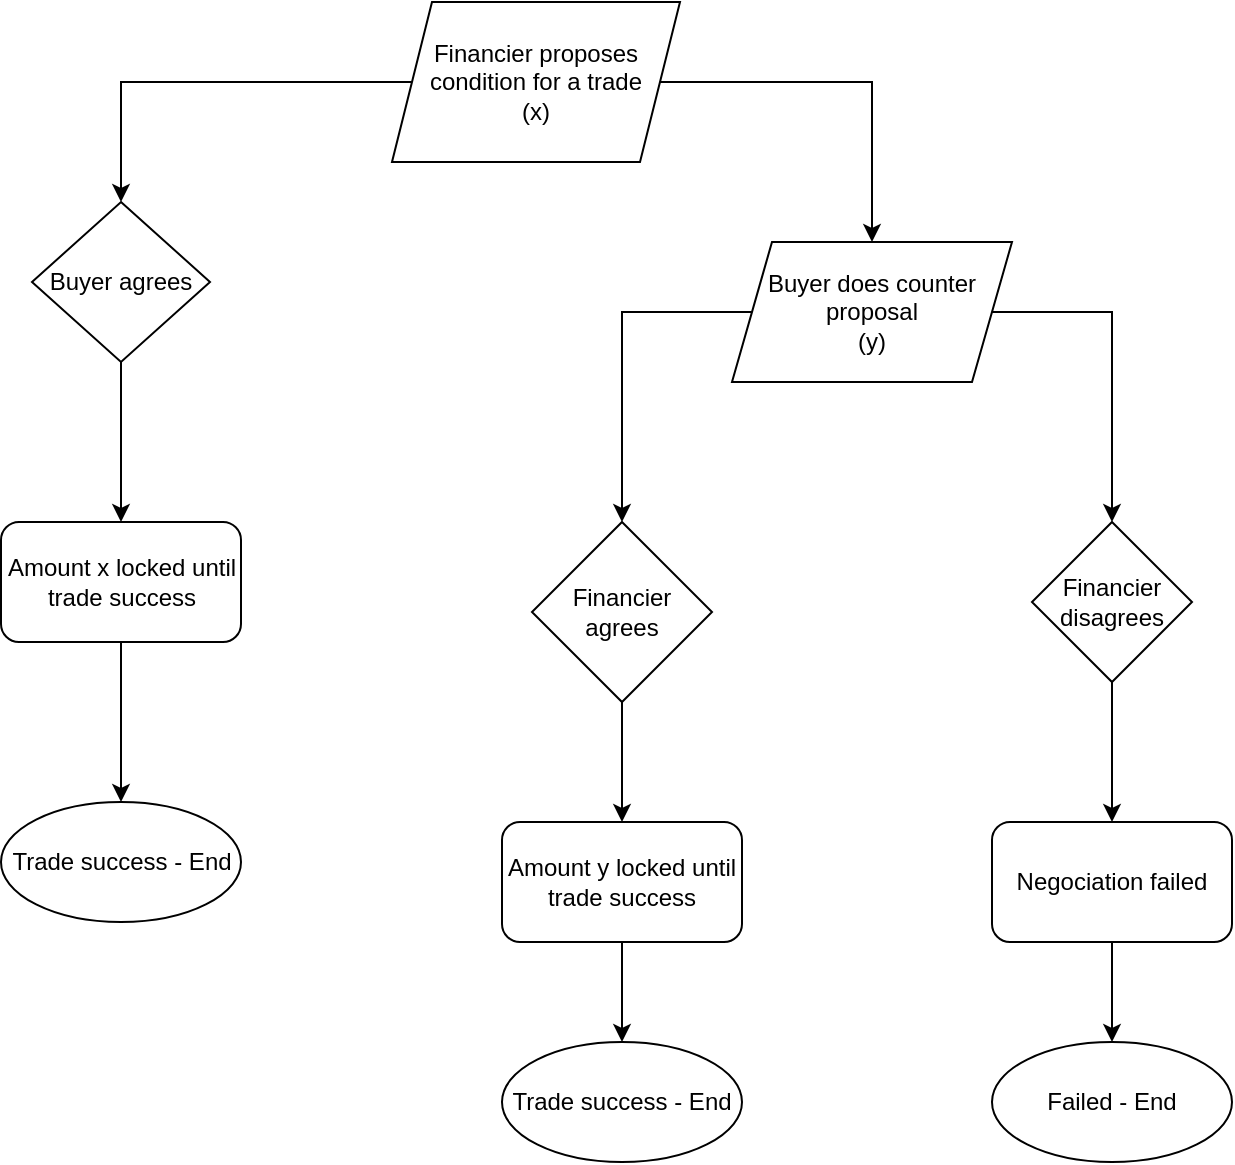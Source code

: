 <mxfile version="15.8.7" type="device"><diagram id="bzofjcKYBnojtKzAGSQY" name="Page-1"><mxGraphModel dx="1038" dy="547" grid="1" gridSize="10" guides="1" tooltips="1" connect="1" arrows="1" fold="1" page="1" pageScale="1" pageWidth="827" pageHeight="1169" math="0" shadow="0"><root><mxCell id="0"/><mxCell id="1" parent="0"/><mxCell id="8rq8ze_mTCzFvpYMvED3-3" value="" style="edgeStyle=orthogonalEdgeStyle;rounded=0;orthogonalLoop=1;jettySize=auto;html=1;exitX=1;exitY=0.5;exitDx=0;exitDy=0;entryX=0.5;entryY=0;entryDx=0;entryDy=0;" edge="1" parent="1" source="8rq8ze_mTCzFvpYMvED3-7" target="8rq8ze_mTCzFvpYMvED3-8"><mxGeometry relative="1" as="geometry"><mxPoint x="473" y="220" as="sourcePoint"/><mxPoint x="599" y="290" as="targetPoint"/></mxGeometry></mxCell><mxCell id="8rq8ze_mTCzFvpYMvED3-5" value="" style="edgeStyle=orthogonalEdgeStyle;rounded=0;orthogonalLoop=1;jettySize=auto;html=1;exitX=0;exitY=0.5;exitDx=0;exitDy=0;entryX=0.5;entryY=0;entryDx=0;entryDy=0;" edge="1" parent="1" source="8rq8ze_mTCzFvpYMvED3-7" target="8rq8ze_mTCzFvpYMvED3-15"><mxGeometry relative="1" as="geometry"><mxPoint x="353" y="220" as="sourcePoint"/><mxPoint x="229" y="290" as="targetPoint"/></mxGeometry></mxCell><mxCell id="8rq8ze_mTCzFvpYMvED3-14" value="" style="edgeStyle=orthogonalEdgeStyle;rounded=0;orthogonalLoop=1;jettySize=auto;html=1;exitX=0.5;exitY=1;exitDx=0;exitDy=0;" edge="1" parent="1" source="8rq8ze_mTCzFvpYMvED3-15"><mxGeometry relative="1" as="geometry"><mxPoint x="229" y="350" as="sourcePoint"/><mxPoint x="224.5" y="430" as="targetPoint"/></mxGeometry></mxCell><mxCell id="8rq8ze_mTCzFvpYMvED3-7" value="&lt;span&gt;Financier proposes condition for a trade&lt;/span&gt;&lt;br&gt;&lt;span&gt;(x)&lt;/span&gt;" style="shape=parallelogram;perimeter=parallelogramPerimeter;whiteSpace=wrap;html=1;fixedSize=1;" vertex="1" parent="1"><mxGeometry x="360" y="170" width="144" height="80" as="geometry"/></mxCell><mxCell id="8rq8ze_mTCzFvpYMvED3-10" value="" style="edgeStyle=orthogonalEdgeStyle;rounded=0;orthogonalLoop=1;jettySize=auto;html=1;" edge="1" parent="1" source="8rq8ze_mTCzFvpYMvED3-8" target="8rq8ze_mTCzFvpYMvED3-16"><mxGeometry relative="1" as="geometry"><mxPoint x="474" y="420" as="targetPoint"/></mxGeometry></mxCell><mxCell id="8rq8ze_mTCzFvpYMvED3-11" style="edgeStyle=orthogonalEdgeStyle;rounded=0;orthogonalLoop=1;jettySize=auto;html=1;" edge="1" parent="1" source="8rq8ze_mTCzFvpYMvED3-8" target="8rq8ze_mTCzFvpYMvED3-17"><mxGeometry relative="1" as="geometry"><mxPoint x="715" y="420" as="targetPoint"/></mxGeometry></mxCell><mxCell id="8rq8ze_mTCzFvpYMvED3-8" value="&lt;span&gt;Buyer does counter proposal&lt;/span&gt;&lt;br&gt;&lt;span&gt;(y)&lt;/span&gt;" style="shape=parallelogram;perimeter=parallelogramPerimeter;whiteSpace=wrap;html=1;fixedSize=1;" vertex="1" parent="1"><mxGeometry x="530" y="290" width="140" height="70" as="geometry"/></mxCell><mxCell id="8rq8ze_mTCzFvpYMvED3-15" value="Buyer agrees" style="rhombus;whiteSpace=wrap;html=1;rounded=0;" vertex="1" parent="1"><mxGeometry x="180" y="270" width="89" height="80" as="geometry"/></mxCell><mxCell id="8rq8ze_mTCzFvpYMvED3-20" value="" style="edgeStyle=orthogonalEdgeStyle;rounded=0;orthogonalLoop=1;jettySize=auto;html=1;" edge="1" parent="1" source="8rq8ze_mTCzFvpYMvED3-16" target="8rq8ze_mTCzFvpYMvED3-19"><mxGeometry relative="1" as="geometry"/></mxCell><mxCell id="8rq8ze_mTCzFvpYMvED3-16" value="Financier agrees" style="rhombus;whiteSpace=wrap;html=1;rounded=0;" vertex="1" parent="1"><mxGeometry x="430" y="430" width="90" height="90" as="geometry"/></mxCell><mxCell id="8rq8ze_mTCzFvpYMvED3-22" value="" style="edgeStyle=orthogonalEdgeStyle;rounded=0;orthogonalLoop=1;jettySize=auto;html=1;" edge="1" parent="1" source="8rq8ze_mTCzFvpYMvED3-17" target="8rq8ze_mTCzFvpYMvED3-21"><mxGeometry relative="1" as="geometry"/></mxCell><mxCell id="8rq8ze_mTCzFvpYMvED3-17" value="Financier disagrees" style="rhombus;whiteSpace=wrap;html=1;rounded=0;" vertex="1" parent="1"><mxGeometry x="680" y="430" width="80" height="80" as="geometry"/></mxCell><mxCell id="8rq8ze_mTCzFvpYMvED3-24" value="" style="edgeStyle=orthogonalEdgeStyle;rounded=0;orthogonalLoop=1;jettySize=auto;html=1;" edge="1" parent="1" source="8rq8ze_mTCzFvpYMvED3-18" target="8rq8ze_mTCzFvpYMvED3-23"><mxGeometry relative="1" as="geometry"/></mxCell><mxCell id="8rq8ze_mTCzFvpYMvED3-18" value="Amount x locked until trade success" style="whiteSpace=wrap;html=1;rounded=1;" vertex="1" parent="1"><mxGeometry x="164.5" y="430" width="120" height="60" as="geometry"/></mxCell><mxCell id="8rq8ze_mTCzFvpYMvED3-26" value="" style="edgeStyle=orthogonalEdgeStyle;rounded=0;orthogonalLoop=1;jettySize=auto;html=1;" edge="1" parent="1" source="8rq8ze_mTCzFvpYMvED3-19" target="8rq8ze_mTCzFvpYMvED3-25"><mxGeometry relative="1" as="geometry"/></mxCell><mxCell id="8rq8ze_mTCzFvpYMvED3-19" value="Amount y locked until trade success" style="whiteSpace=wrap;html=1;rounded=1;" vertex="1" parent="1"><mxGeometry x="415" y="580" width="120" height="60" as="geometry"/></mxCell><mxCell id="8rq8ze_mTCzFvpYMvED3-28" value="" style="edgeStyle=orthogonalEdgeStyle;rounded=0;orthogonalLoop=1;jettySize=auto;html=1;" edge="1" parent="1" source="8rq8ze_mTCzFvpYMvED3-21" target="8rq8ze_mTCzFvpYMvED3-27"><mxGeometry relative="1" as="geometry"/></mxCell><mxCell id="8rq8ze_mTCzFvpYMvED3-21" value="Negociation failed" style="whiteSpace=wrap;html=1;rounded=1;" vertex="1" parent="1"><mxGeometry x="660" y="580" width="120" height="60" as="geometry"/></mxCell><mxCell id="8rq8ze_mTCzFvpYMvED3-23" value="Trade success - End" style="ellipse;whiteSpace=wrap;html=1;rounded=1;" vertex="1" parent="1"><mxGeometry x="164.5" y="570" width="120" height="60" as="geometry"/></mxCell><mxCell id="8rq8ze_mTCzFvpYMvED3-25" value="Trade success - End" style="ellipse;whiteSpace=wrap;html=1;rounded=1;" vertex="1" parent="1"><mxGeometry x="415" y="690" width="120" height="60" as="geometry"/></mxCell><mxCell id="8rq8ze_mTCzFvpYMvED3-27" value="Failed - End" style="ellipse;whiteSpace=wrap;html=1;rounded=1;" vertex="1" parent="1"><mxGeometry x="660" y="690" width="120" height="60" as="geometry"/></mxCell></root></mxGraphModel></diagram></mxfile>